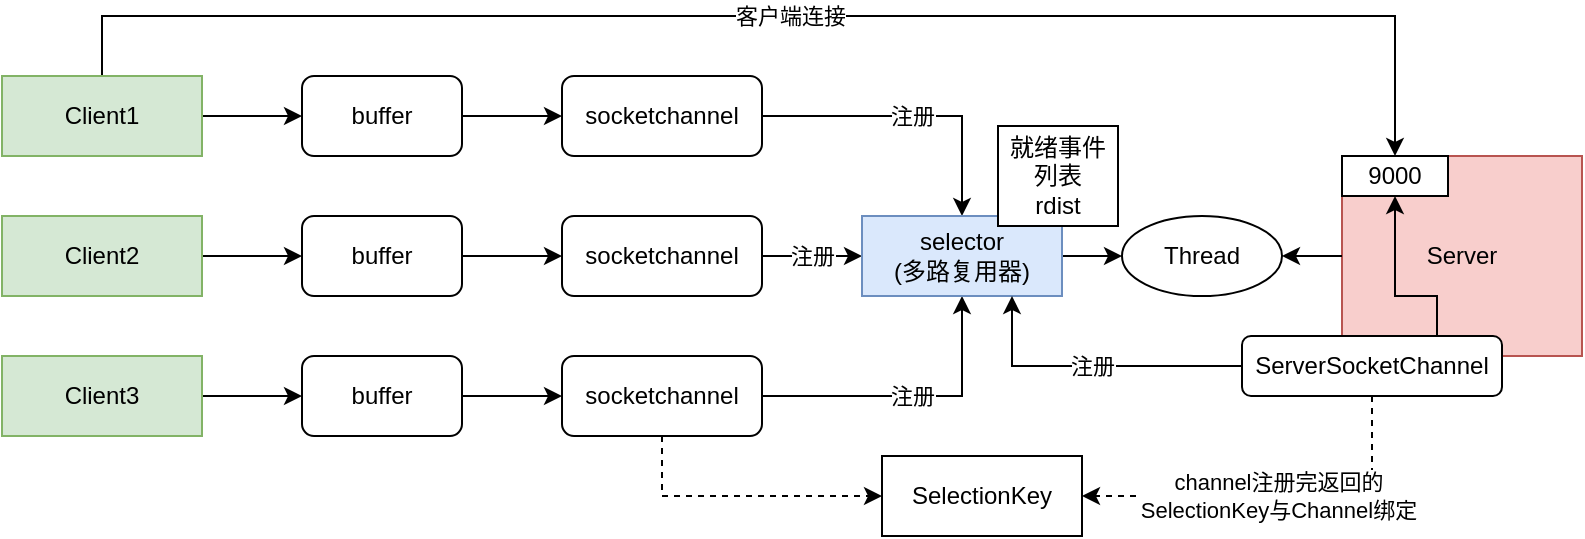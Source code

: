 <mxfile version="20.4.1" type="github" pages="4">
  <diagram id="sg-1j8ViW24KC0lfQxRN" name="NIO">
    <mxGraphModel dx="1221" dy="681" grid="1" gridSize="10" guides="1" tooltips="1" connect="1" arrows="1" fold="1" page="1" pageScale="1" pageWidth="827" pageHeight="1169" math="0" shadow="0">
      <root>
        <mxCell id="0" />
        <mxCell id="1" parent="0" />
        <mxCell id="uKcHLgrWzjMpFDzcwafV-7" style="edgeStyle=orthogonalEdgeStyle;rounded=0;orthogonalLoop=1;jettySize=auto;html=1;" edge="1" parent="1" source="uKcHLgrWzjMpFDzcwafV-1" target="uKcHLgrWzjMpFDzcwafV-4">
          <mxGeometry relative="1" as="geometry" />
        </mxCell>
        <mxCell id="uKcHLgrWzjMpFDzcwafV-33" value="客户端连接" style="edgeStyle=orthogonalEdgeStyle;rounded=0;orthogonalLoop=1;jettySize=auto;html=1;entryX=0.5;entryY=0;entryDx=0;entryDy=0;" edge="1" parent="1" source="uKcHLgrWzjMpFDzcwafV-1" target="uKcHLgrWzjMpFDzcwafV-16">
          <mxGeometry relative="1" as="geometry">
            <Array as="points">
              <mxPoint x="80" y="90" />
              <mxPoint x="727" y="90" />
            </Array>
          </mxGeometry>
        </mxCell>
        <mxCell id="uKcHLgrWzjMpFDzcwafV-1" value="Client1" style="rounded=0;whiteSpace=wrap;html=1;fillColor=#d5e8d4;strokeColor=#82b366;" vertex="1" parent="1">
          <mxGeometry x="30" y="120" width="100" height="40" as="geometry" />
        </mxCell>
        <mxCell id="uKcHLgrWzjMpFDzcwafV-8" style="edgeStyle=orthogonalEdgeStyle;rounded=0;orthogonalLoop=1;jettySize=auto;html=1;" edge="1" parent="1" source="uKcHLgrWzjMpFDzcwafV-2" target="uKcHLgrWzjMpFDzcwafV-5">
          <mxGeometry relative="1" as="geometry" />
        </mxCell>
        <mxCell id="uKcHLgrWzjMpFDzcwafV-2" value="Client2" style="rounded=0;whiteSpace=wrap;html=1;fillColor=#d5e8d4;strokeColor=#82b366;" vertex="1" parent="1">
          <mxGeometry x="30" y="190" width="100" height="40" as="geometry" />
        </mxCell>
        <mxCell id="uKcHLgrWzjMpFDzcwafV-9" style="edgeStyle=orthogonalEdgeStyle;rounded=0;orthogonalLoop=1;jettySize=auto;html=1;" edge="1" parent="1" source="uKcHLgrWzjMpFDzcwafV-3" target="uKcHLgrWzjMpFDzcwafV-6">
          <mxGeometry relative="1" as="geometry" />
        </mxCell>
        <mxCell id="uKcHLgrWzjMpFDzcwafV-3" value="Client3" style="rounded=0;whiteSpace=wrap;html=1;fillColor=#d5e8d4;strokeColor=#82b366;" vertex="1" parent="1">
          <mxGeometry x="30" y="260" width="100" height="40" as="geometry" />
        </mxCell>
        <mxCell id="uKcHLgrWzjMpFDzcwafV-22" style="edgeStyle=orthogonalEdgeStyle;rounded=0;orthogonalLoop=1;jettySize=auto;html=1;" edge="1" parent="1" source="uKcHLgrWzjMpFDzcwafV-4" target="uKcHLgrWzjMpFDzcwafV-10">
          <mxGeometry relative="1" as="geometry" />
        </mxCell>
        <mxCell id="uKcHLgrWzjMpFDzcwafV-4" value="buffer" style="rounded=1;whiteSpace=wrap;html=1;" vertex="1" parent="1">
          <mxGeometry x="180" y="120" width="80" height="40" as="geometry" />
        </mxCell>
        <mxCell id="uKcHLgrWzjMpFDzcwafV-23" style="edgeStyle=orthogonalEdgeStyle;rounded=0;orthogonalLoop=1;jettySize=auto;html=1;" edge="1" parent="1" source="uKcHLgrWzjMpFDzcwafV-5" target="uKcHLgrWzjMpFDzcwafV-11">
          <mxGeometry relative="1" as="geometry" />
        </mxCell>
        <mxCell id="uKcHLgrWzjMpFDzcwafV-5" value="buffer" style="rounded=1;whiteSpace=wrap;html=1;" vertex="1" parent="1">
          <mxGeometry x="180" y="190" width="80" height="40" as="geometry" />
        </mxCell>
        <mxCell id="uKcHLgrWzjMpFDzcwafV-24" style="edgeStyle=orthogonalEdgeStyle;rounded=0;orthogonalLoop=1;jettySize=auto;html=1;" edge="1" parent="1" source="uKcHLgrWzjMpFDzcwafV-6" target="uKcHLgrWzjMpFDzcwafV-12">
          <mxGeometry relative="1" as="geometry" />
        </mxCell>
        <mxCell id="uKcHLgrWzjMpFDzcwafV-6" value="buffer" style="rounded=1;whiteSpace=wrap;html=1;" vertex="1" parent="1">
          <mxGeometry x="180" y="260" width="80" height="40" as="geometry" />
        </mxCell>
        <mxCell id="uKcHLgrWzjMpFDzcwafV-25" value="注册" style="edgeStyle=orthogonalEdgeStyle;rounded=0;orthogonalLoop=1;jettySize=auto;html=1;" edge="1" parent="1" source="uKcHLgrWzjMpFDzcwafV-10" target="uKcHLgrWzjMpFDzcwafV-13">
          <mxGeometry relative="1" as="geometry" />
        </mxCell>
        <mxCell id="uKcHLgrWzjMpFDzcwafV-10" value="socketchannel" style="rounded=1;whiteSpace=wrap;html=1;" vertex="1" parent="1">
          <mxGeometry x="310" y="120" width="100" height="40" as="geometry" />
        </mxCell>
        <mxCell id="uKcHLgrWzjMpFDzcwafV-26" value="注册" style="edgeStyle=orthogonalEdgeStyle;rounded=0;orthogonalLoop=1;jettySize=auto;html=1;" edge="1" parent="1" source="uKcHLgrWzjMpFDzcwafV-11" target="uKcHLgrWzjMpFDzcwafV-13">
          <mxGeometry relative="1" as="geometry" />
        </mxCell>
        <mxCell id="uKcHLgrWzjMpFDzcwafV-11" value="socketchannel" style="rounded=1;whiteSpace=wrap;html=1;" vertex="1" parent="1">
          <mxGeometry x="310" y="190" width="100" height="40" as="geometry" />
        </mxCell>
        <mxCell id="uKcHLgrWzjMpFDzcwafV-27" value="注册" style="edgeStyle=orthogonalEdgeStyle;rounded=0;orthogonalLoop=1;jettySize=auto;html=1;" edge="1" parent="1" source="uKcHLgrWzjMpFDzcwafV-12" target="uKcHLgrWzjMpFDzcwafV-13">
          <mxGeometry relative="1" as="geometry" />
        </mxCell>
        <mxCell id="uKcHLgrWzjMpFDzcwafV-28" style="edgeStyle=orthogonalEdgeStyle;rounded=0;orthogonalLoop=1;jettySize=auto;html=1;entryX=0;entryY=0.5;entryDx=0;entryDy=0;exitX=0.5;exitY=1;exitDx=0;exitDy=0;dashed=1;" edge="1" parent="1" source="uKcHLgrWzjMpFDzcwafV-12" target="uKcHLgrWzjMpFDzcwafV-21">
          <mxGeometry relative="1" as="geometry" />
        </mxCell>
        <mxCell id="uKcHLgrWzjMpFDzcwafV-12" value="socketchannel" style="rounded=1;whiteSpace=wrap;html=1;" vertex="1" parent="1">
          <mxGeometry x="310" y="260" width="100" height="40" as="geometry" />
        </mxCell>
        <mxCell id="uKcHLgrWzjMpFDzcwafV-30" style="edgeStyle=orthogonalEdgeStyle;rounded=0;orthogonalLoop=1;jettySize=auto;html=1;" edge="1" parent="1" source="uKcHLgrWzjMpFDzcwafV-13" target="uKcHLgrWzjMpFDzcwafV-14">
          <mxGeometry relative="1" as="geometry" />
        </mxCell>
        <mxCell id="uKcHLgrWzjMpFDzcwafV-13" value="selector&lt;br&gt;(多路复用器)" style="rounded=0;whiteSpace=wrap;html=1;fillColor=#dae8fc;strokeColor=#6c8ebf;" vertex="1" parent="1">
          <mxGeometry x="460" y="190" width="100" height="40" as="geometry" />
        </mxCell>
        <mxCell id="uKcHLgrWzjMpFDzcwafV-14" value="Thread" style="ellipse;whiteSpace=wrap;html=1;" vertex="1" parent="1">
          <mxGeometry x="590" y="190" width="80" height="40" as="geometry" />
        </mxCell>
        <mxCell id="uKcHLgrWzjMpFDzcwafV-20" value="" style="group" vertex="1" connectable="0" parent="1">
          <mxGeometry x="650" y="160" width="170" height="120" as="geometry" />
        </mxCell>
        <mxCell id="uKcHLgrWzjMpFDzcwafV-19" value="" style="group" vertex="1" connectable="0" parent="uKcHLgrWzjMpFDzcwafV-20">
          <mxGeometry x="50" width="120" height="100" as="geometry" />
        </mxCell>
        <mxCell id="uKcHLgrWzjMpFDzcwafV-15" value="Server" style="rounded=0;whiteSpace=wrap;html=1;fillColor=#f8cecc;strokeColor=#b85450;" vertex="1" parent="uKcHLgrWzjMpFDzcwafV-19">
          <mxGeometry width="120" height="100" as="geometry" />
        </mxCell>
        <mxCell id="uKcHLgrWzjMpFDzcwafV-16" value="9000" style="rounded=0;whiteSpace=wrap;html=1;" vertex="1" parent="uKcHLgrWzjMpFDzcwafV-19">
          <mxGeometry width="53" height="20" as="geometry" />
        </mxCell>
        <mxCell id="uKcHLgrWzjMpFDzcwafV-32" style="edgeStyle=orthogonalEdgeStyle;rounded=0;orthogonalLoop=1;jettySize=auto;html=1;entryX=0.5;entryY=1;entryDx=0;entryDy=0;exitX=0.75;exitY=0;exitDx=0;exitDy=0;" edge="1" parent="uKcHLgrWzjMpFDzcwafV-20" source="uKcHLgrWzjMpFDzcwafV-18" target="uKcHLgrWzjMpFDzcwafV-16">
          <mxGeometry relative="1" as="geometry">
            <Array as="points">
              <mxPoint x="98" y="70" />
              <mxPoint x="77" y="70" />
            </Array>
          </mxGeometry>
        </mxCell>
        <mxCell id="uKcHLgrWzjMpFDzcwafV-18" value="ServerSocketChannel" style="rounded=1;whiteSpace=wrap;html=1;" vertex="1" parent="uKcHLgrWzjMpFDzcwafV-20">
          <mxGeometry y="90" width="130" height="30" as="geometry" />
        </mxCell>
        <mxCell id="uKcHLgrWzjMpFDzcwafV-21" value="SelectionKey" style="rounded=0;whiteSpace=wrap;html=1;" vertex="1" parent="1">
          <mxGeometry x="470" y="310" width="100" height="40" as="geometry" />
        </mxCell>
        <mxCell id="uKcHLgrWzjMpFDzcwafV-29" value="注册" style="edgeStyle=orthogonalEdgeStyle;rounded=0;orthogonalLoop=1;jettySize=auto;html=1;entryX=0.75;entryY=1;entryDx=0;entryDy=0;" edge="1" parent="1" source="uKcHLgrWzjMpFDzcwafV-18" target="uKcHLgrWzjMpFDzcwafV-13">
          <mxGeometry relative="1" as="geometry" />
        </mxCell>
        <mxCell id="uKcHLgrWzjMpFDzcwafV-31" style="edgeStyle=orthogonalEdgeStyle;rounded=0;orthogonalLoop=1;jettySize=auto;html=1;entryX=1;entryY=0.5;entryDx=0;entryDy=0;" edge="1" parent="1" source="uKcHLgrWzjMpFDzcwafV-15" target="uKcHLgrWzjMpFDzcwafV-14">
          <mxGeometry relative="1" as="geometry" />
        </mxCell>
        <mxCell id="uKcHLgrWzjMpFDzcwafV-34" value="就绪事件列表&lt;br&gt;rdist" style="rounded=0;whiteSpace=wrap;html=1;" vertex="1" parent="1">
          <mxGeometry x="528" y="145" width="60" height="50" as="geometry" />
        </mxCell>
        <mxCell id="uKcHLgrWzjMpFDzcwafV-35" value="channel注册完返回的&lt;br&gt;SelectionKey与Channel绑定" style="edgeStyle=orthogonalEdgeStyle;rounded=0;orthogonalLoop=1;jettySize=auto;html=1;entryX=1;entryY=0.5;entryDx=0;entryDy=0;exitX=0.5;exitY=1;exitDx=0;exitDy=0;dashed=1;" edge="1" parent="1" source="uKcHLgrWzjMpFDzcwafV-18" target="uKcHLgrWzjMpFDzcwafV-21">
          <mxGeometry relative="1" as="geometry" />
        </mxCell>
      </root>
    </mxGraphModel>
  </diagram>
  <diagram id="7GIwbOB5SM6qESzrf8ED" name="Netty_Thread">
    <mxGraphModel dx="1483" dy="827" grid="1" gridSize="10" guides="1" tooltips="1" connect="1" arrows="1" fold="1" page="1" pageScale="1" pageWidth="827" pageHeight="1169" math="0" shadow="0">
      <root>
        <mxCell id="0" />
        <mxCell id="1" parent="0" />
        <mxCell id="btjND5Opq8muyW93EfVp-1" value="Boss Group&lt;br&gt;" style="rounded=1;whiteSpace=wrap;html=1;verticalAlign=top;fillColor=#f8cecc;strokeColor=#b85450;" parent="1" vertex="1">
          <mxGeometry x="200" y="170" width="200" height="120" as="geometry" />
        </mxCell>
        <mxCell id="btjND5Opq8muyW93EfVp-9" style="edgeStyle=orthogonalEdgeStyle;rounded=0;orthogonalLoop=1;jettySize=auto;html=1;" parent="1" source="btjND5Opq8muyW93EfVp-2" target="btjND5Opq8muyW93EfVp-6" edge="1">
          <mxGeometry relative="1" as="geometry" />
        </mxCell>
        <mxCell id="btjND5Opq8muyW93EfVp-10" value="" style="group" parent="1" vertex="1" connectable="0">
          <mxGeometry x="207" y="380" width="223" height="130" as="geometry" />
        </mxCell>
        <mxCell id="btjND5Opq8muyW93EfVp-5" value="&lt;br&gt;&lt;br&gt;&lt;br&gt;&lt;br&gt;&lt;br&gt;NioEventLoop" style="ellipse;whiteSpace=wrap;html=1;aspect=fixed;" parent="btjND5Opq8muyW93EfVp-10" vertex="1">
          <mxGeometry x="32.5" y="10" width="120" height="120" as="geometry" />
        </mxCell>
        <mxCell id="btjND5Opq8muyW93EfVp-6" value="step1:&lt;br&gt;select" style="rounded=1;whiteSpace=wrap;html=1;" parent="btjND5Opq8muyW93EfVp-10" vertex="1">
          <mxGeometry x="60" width="65" height="30" as="geometry" />
        </mxCell>
        <mxCell id="btjND5Opq8muyW93EfVp-7" value="step2:&lt;br&gt;processSelectedKeys" style="rounded=1;whiteSpace=wrap;html=1;" parent="btjND5Opq8muyW93EfVp-10" vertex="1">
          <mxGeometry x="82.5" y="55" width="130" height="30" as="geometry" />
        </mxCell>
        <mxCell id="btjND5Opq8muyW93EfVp-8" value="step3:&lt;br&gt;runAllTasks" style="rounded=1;whiteSpace=wrap;html=1;" parent="btjND5Opq8muyW93EfVp-10" vertex="1">
          <mxGeometry y="55" width="65" height="30" as="geometry" />
        </mxCell>
        <mxCell id="btjND5Opq8muyW93EfVp-13" value="" style="html=1;shadow=0;dashed=0;align=center;verticalAlign=middle;shape=mxgraph.arrows2.jumpInArrow;dy=2.4;dx=21.2;arrowHead=14.6;flipV=0;flipH=0;direction=south;" parent="btjND5Opq8muyW93EfVp-10" vertex="1">
          <mxGeometry x="137" y="10" width="31" height="39" as="geometry" />
        </mxCell>
        <mxCell id="btjND5Opq8muyW93EfVp-45" value="Accept&lt;br&gt;" style="text;html=1;resizable=0;autosize=1;align=center;verticalAlign=middle;points=[];fillColor=none;strokeColor=none;rounded=0;" parent="btjND5Opq8muyW93EfVp-10" vertex="1">
          <mxGeometry x="137" y="-10" width="60" height="30" as="geometry" />
        </mxCell>
        <mxCell id="btjND5Opq8muyW93EfVp-19" value="" style="group" parent="1" vertex="1" connectable="0">
          <mxGeometry x="212.5" y="200" width="175" height="80" as="geometry" />
        </mxCell>
        <mxCell id="btjND5Opq8muyW93EfVp-2" value="NioEventLoop" style="rounded=1;whiteSpace=wrap;html=1;verticalAlign=top;" parent="btjND5Opq8muyW93EfVp-19" vertex="1">
          <mxGeometry width="175" height="80" as="geometry" />
        </mxCell>
        <mxCell id="btjND5Opq8muyW93EfVp-3" value="Selector" style="rounded=1;whiteSpace=wrap;html=1;" parent="btjND5Opq8muyW93EfVp-19" vertex="1">
          <mxGeometry x="12.5" y="40" width="70" height="30" as="geometry" />
        </mxCell>
        <mxCell id="btjND5Opq8muyW93EfVp-4" value="TaskQueue" style="rounded=1;whiteSpace=wrap;html=1;" parent="btjND5Opq8muyW93EfVp-19" vertex="1">
          <mxGeometry x="92.5" y="40" width="70" height="30" as="geometry" />
        </mxCell>
        <mxCell id="btjND5Opq8muyW93EfVp-28" value="" style="group" parent="1" vertex="1" connectable="0">
          <mxGeometry x="490" y="110" width="200" height="230" as="geometry" />
        </mxCell>
        <mxCell id="btjND5Opq8muyW93EfVp-14" value="Work Group&lt;br&gt;&lt;br&gt;&lt;br&gt;&lt;br&gt;&lt;br&gt;&lt;br&gt;&lt;br&gt;&lt;br&gt;...." style="rounded=1;whiteSpace=wrap;html=1;verticalAlign=top;fillColor=#f8cecc;strokeColor=#b85450;" parent="btjND5Opq8muyW93EfVp-28" vertex="1">
          <mxGeometry width="200" height="230" as="geometry" />
        </mxCell>
        <mxCell id="btjND5Opq8muyW93EfVp-20" value="" style="group" parent="btjND5Opq8muyW93EfVp-28" vertex="1" connectable="0">
          <mxGeometry x="10" y="30" width="175" height="80" as="geometry" />
        </mxCell>
        <mxCell id="btjND5Opq8muyW93EfVp-21" value="NioEventLoop" style="rounded=1;whiteSpace=wrap;html=1;verticalAlign=top;" parent="btjND5Opq8muyW93EfVp-20" vertex="1">
          <mxGeometry width="175" height="80" as="geometry" />
        </mxCell>
        <mxCell id="btjND5Opq8muyW93EfVp-22" value="Selector" style="rounded=1;whiteSpace=wrap;html=1;" parent="btjND5Opq8muyW93EfVp-20" vertex="1">
          <mxGeometry x="12.5" y="40" width="70" height="30" as="geometry" />
        </mxCell>
        <mxCell id="btjND5Opq8muyW93EfVp-23" value="TaskQueue" style="rounded=1;whiteSpace=wrap;html=1;" parent="btjND5Opq8muyW93EfVp-20" vertex="1">
          <mxGeometry x="92.5" y="40" width="70" height="30" as="geometry" />
        </mxCell>
        <mxCell id="btjND5Opq8muyW93EfVp-24" value="" style="group" parent="btjND5Opq8muyW93EfVp-28" vertex="1" connectable="0">
          <mxGeometry x="10" y="140" width="175" height="80" as="geometry" />
        </mxCell>
        <mxCell id="btjND5Opq8muyW93EfVp-25" value="NioEventLoop" style="rounded=1;whiteSpace=wrap;html=1;verticalAlign=top;" parent="btjND5Opq8muyW93EfVp-24" vertex="1">
          <mxGeometry width="175" height="80" as="geometry" />
        </mxCell>
        <mxCell id="btjND5Opq8muyW93EfVp-26" value="Selector" style="rounded=1;whiteSpace=wrap;html=1;" parent="btjND5Opq8muyW93EfVp-24" vertex="1">
          <mxGeometry x="12.5" y="40" width="70" height="30" as="geometry" />
        </mxCell>
        <mxCell id="btjND5Opq8muyW93EfVp-27" value="TaskQueue" style="rounded=1;whiteSpace=wrap;html=1;" parent="btjND5Opq8muyW93EfVp-24" vertex="1">
          <mxGeometry x="92.5" y="40" width="70" height="30" as="geometry" />
        </mxCell>
        <mxCell id="btjND5Opq8muyW93EfVp-29" value="" style="group" parent="1" vertex="1" connectable="0">
          <mxGeometry x="495" y="390" width="215" height="130" as="geometry" />
        </mxCell>
        <mxCell id="btjND5Opq8muyW93EfVp-30" value="&#xa;&lt;br style=&quot;color: rgb(0, 0, 0); font-family: Helvetica; font-size: 12px; font-style: normal; font-variant-ligatures: normal; font-variant-caps: normal; font-weight: 400; letter-spacing: normal; orphans: 2; text-align: center; text-indent: 0px; text-transform: none; widows: 2; word-spacing: 0px; -webkit-text-stroke-width: 0px; background-color: rgb(248, 249, 250); text-decoration-thickness: initial; text-decoration-style: initial; text-decoration-color: initial;&quot;&gt;&lt;br style=&quot;color: rgb(0, 0, 0); font-family: Helvetica; font-size: 12px; font-style: normal; font-variant-ligatures: normal; font-variant-caps: normal; font-weight: 400; letter-spacing: normal; orphans: 2; text-align: center; text-indent: 0px; text-transform: none; widows: 2; word-spacing: 0px; -webkit-text-stroke-width: 0px; background-color: rgb(248, 249, 250); text-decoration-thickness: initial; text-decoration-style: initial; text-decoration-color: initial;&quot;&gt;&lt;br style=&quot;color: rgb(0, 0, 0); font-family: Helvetica; font-size: 12px; font-style: normal; font-variant-ligatures: normal; font-variant-caps: normal; font-weight: 400; letter-spacing: normal; orphans: 2; text-align: center; text-indent: 0px; text-transform: none; widows: 2; word-spacing: 0px; -webkit-text-stroke-width: 0px; background-color: rgb(248, 249, 250); text-decoration-thickness: initial; text-decoration-style: initial; text-decoration-color: initial;&quot;&gt;&lt;br style=&quot;color: rgb(0, 0, 0); font-family: Helvetica; font-size: 12px; font-style: normal; font-variant-ligatures: normal; font-variant-caps: normal; font-weight: 400; letter-spacing: normal; orphans: 2; text-align: center; text-indent: 0px; text-transform: none; widows: 2; word-spacing: 0px; -webkit-text-stroke-width: 0px; background-color: rgb(248, 249, 250); text-decoration-thickness: initial; text-decoration-style: initial; text-decoration-color: initial;&quot;&gt;&lt;br style=&quot;color: rgb(0, 0, 0); font-family: Helvetica; font-size: 12px; font-style: normal; font-variant-ligatures: normal; font-variant-caps: normal; font-weight: 400; letter-spacing: normal; orphans: 2; text-align: center; text-indent: 0px; text-transform: none; widows: 2; word-spacing: 0px; -webkit-text-stroke-width: 0px; background-color: rgb(248, 249, 250); text-decoration-thickness: initial; text-decoration-style: initial; text-decoration-color: initial;&quot;&gt;&lt;span style=&quot;color: rgb(0, 0, 0); font-family: Helvetica; font-size: 12px; font-style: normal; font-variant-ligatures: normal; font-variant-caps: normal; font-weight: 400; letter-spacing: normal; orphans: 2; text-align: center; text-indent: 0px; text-transform: none; widows: 2; word-spacing: 0px; -webkit-text-stroke-width: 0px; background-color: rgb(248, 249, 250); text-decoration-thickness: initial; text-decoration-style: initial; text-decoration-color: initial; float: none; display: inline !important;&quot;&gt;NioEventLoop&lt;/span&gt;&#xa;&#xa;" style="ellipse;whiteSpace=wrap;html=1;aspect=fixed;" parent="btjND5Opq8muyW93EfVp-29" vertex="1">
          <mxGeometry x="32.5" y="10" width="120" height="120" as="geometry" />
        </mxCell>
        <mxCell id="btjND5Opq8muyW93EfVp-31" value="step1:&lt;br&gt;select" style="rounded=1;whiteSpace=wrap;html=1;" parent="btjND5Opq8muyW93EfVp-29" vertex="1">
          <mxGeometry x="60" width="65" height="30" as="geometry" />
        </mxCell>
        <mxCell id="btjND5Opq8muyW93EfVp-32" value="step2:&lt;br&gt;processSelectedKeys" style="rounded=1;whiteSpace=wrap;html=1;" parent="btjND5Opq8muyW93EfVp-29" vertex="1">
          <mxGeometry x="82.5" y="55" width="130" height="30" as="geometry" />
        </mxCell>
        <mxCell id="btjND5Opq8muyW93EfVp-33" value="step3:&lt;br&gt;runAllTasks" style="rounded=1;whiteSpace=wrap;html=1;" parent="btjND5Opq8muyW93EfVp-29" vertex="1">
          <mxGeometry y="55" width="65" height="30" as="geometry" />
        </mxCell>
        <mxCell id="btjND5Opq8muyW93EfVp-34" value="" style="html=1;shadow=0;dashed=0;align=center;verticalAlign=middle;shape=mxgraph.arrows2.jumpInArrow;dy=2.4;dx=21.2;arrowHead=14.6;flipV=0;flipH=0;direction=south;" parent="btjND5Opq8muyW93EfVp-29" vertex="1">
          <mxGeometry x="137" y="10" width="31" height="39" as="geometry" />
        </mxCell>
        <mxCell id="btjND5Opq8muyW93EfVp-46" value="Read/Write" style="text;html=1;resizable=0;autosize=1;align=center;verticalAlign=middle;points=[];fillColor=none;strokeColor=none;rounded=0;" parent="btjND5Opq8muyW93EfVp-29" vertex="1">
          <mxGeometry x="135" y="-10" width="80" height="30" as="geometry" />
        </mxCell>
        <mxCell id="btjND5Opq8muyW93EfVp-36" style="rounded=0;orthogonalLoop=1;jettySize=auto;html=1;entryX=0.5;entryY=0;entryDx=0;entryDy=0;edgeStyle=orthogonalEdgeStyle;" parent="1" source="btjND5Opq8muyW93EfVp-25" target="btjND5Opq8muyW93EfVp-31" edge="1">
          <mxGeometry relative="1" as="geometry" />
        </mxCell>
        <mxCell id="btjND5Opq8muyW93EfVp-42" value="" style="group" parent="1" vertex="1" connectable="0">
          <mxGeometry x="515" y="570" width="150" height="130" as="geometry" />
        </mxCell>
        <mxCell id="btjND5Opq8muyW93EfVp-38" value="Pipeline&lt;br&gt;&lt;br&gt;&lt;br&gt;&lt;br&gt;..." style="rounded=1;whiteSpace=wrap;html=1;verticalAlign=top;fillColor=#f8cecc;strokeColor=#b85450;" parent="btjND5Opq8muyW93EfVp-42" vertex="1">
          <mxGeometry width="150" height="130" as="geometry" />
        </mxCell>
        <mxCell id="btjND5Opq8muyW93EfVp-39" value="ChannelHandler" style="rounded=1;whiteSpace=wrap;html=1;" parent="btjND5Opq8muyW93EfVp-42" vertex="1">
          <mxGeometry x="17.5" y="30" width="115" height="30" as="geometry" />
        </mxCell>
        <mxCell id="btjND5Opq8muyW93EfVp-41" value="ChannelHandler" style="rounded=1;whiteSpace=wrap;html=1;" parent="btjND5Opq8muyW93EfVp-42" vertex="1">
          <mxGeometry x="17.5" y="88" width="115" height="30" as="geometry" />
        </mxCell>
        <mxCell id="btjND5Opq8muyW93EfVp-43" style="edgeStyle=orthogonalEdgeStyle;rounded=0;orthogonalLoop=1;jettySize=auto;html=1;exitX=0.75;exitY=1;exitDx=0;exitDy=0;curved=1;" parent="1" source="btjND5Opq8muyW93EfVp-32" target="btjND5Opq8muyW93EfVp-38" edge="1">
          <mxGeometry relative="1" as="geometry" />
        </mxCell>
        <mxCell id="btjND5Opq8muyW93EfVp-44" value="注册channel到Selector" style="edgeStyle=orthogonalEdgeStyle;curved=1;rounded=0;orthogonalLoop=1;jettySize=auto;html=1;entryX=0;entryY=0.5;entryDx=0;entryDy=0;" parent="1" source="btjND5Opq8muyW93EfVp-7" target="btjND5Opq8muyW93EfVp-25" edge="1">
          <mxGeometry relative="1" as="geometry" />
        </mxCell>
        <mxCell id="btjND5Opq8muyW93EfVp-51" style="edgeStyle=orthogonalEdgeStyle;rounded=0;orthogonalLoop=1;jettySize=auto;html=1;entryX=0;entryY=0.5;entryDx=0;entryDy=0;" parent="1" source="btjND5Opq8muyW93EfVp-47" target="btjND5Opq8muyW93EfVp-1" edge="1">
          <mxGeometry relative="1" as="geometry" />
        </mxCell>
        <mxCell id="btjND5Opq8muyW93EfVp-47" value="Client" style="rounded=1;whiteSpace=wrap;html=1;fillColor=#dae8fc;strokeColor=#6c8ebf;" parent="1" vertex="1">
          <mxGeometry x="70" y="165" width="70" height="30" as="geometry" />
        </mxCell>
        <mxCell id="btjND5Opq8muyW93EfVp-52" style="edgeStyle=orthogonalEdgeStyle;curved=1;rounded=0;orthogonalLoop=1;jettySize=auto;html=1;entryX=0;entryY=0.5;entryDx=0;entryDy=0;" parent="1" source="btjND5Opq8muyW93EfVp-49" target="btjND5Opq8muyW93EfVp-1" edge="1">
          <mxGeometry relative="1" as="geometry" />
        </mxCell>
        <mxCell id="btjND5Opq8muyW93EfVp-49" value="Client" style="rounded=1;whiteSpace=wrap;html=1;fillColor=#dae8fc;strokeColor=#6c8ebf;" parent="1" vertex="1">
          <mxGeometry x="70" y="215" width="70" height="30" as="geometry" />
        </mxCell>
        <mxCell id="btjND5Opq8muyW93EfVp-53" style="edgeStyle=orthogonalEdgeStyle;rounded=0;orthogonalLoop=1;jettySize=auto;html=1;entryX=0;entryY=0.5;entryDx=0;entryDy=0;" parent="1" source="btjND5Opq8muyW93EfVp-50" target="btjND5Opq8muyW93EfVp-1" edge="1">
          <mxGeometry relative="1" as="geometry" />
        </mxCell>
        <mxCell id="btjND5Opq8muyW93EfVp-50" value="Client" style="rounded=1;whiteSpace=wrap;html=1;fillColor=#dae8fc;strokeColor=#6c8ebf;" parent="1" vertex="1">
          <mxGeometry x="70" y="265" width="70" height="30" as="geometry" />
        </mxCell>
      </root>
    </mxGraphModel>
  </diagram>
  <diagram id="MTc1q7UVEu8hL7p2XyFQ" name="Simple_model">
    <mxGraphModel dx="1730" dy="965" grid="1" gridSize="10" guides="1" tooltips="1" connect="1" arrows="1" fold="1" page="1" pageScale="1" pageWidth="827" pageHeight="1169" math="0" shadow="0">
      <root>
        <mxCell id="0" />
        <mxCell id="1" parent="0" />
        <mxCell id="52IQ55R2WTonO__-_x6x-1" value="ServerBootstrap" style="rounded=0;whiteSpace=wrap;html=1;verticalAlign=top;fillColor=#ffcccc;strokeColor=#36393d;" vertex="1" parent="1">
          <mxGeometry x="356" y="70" width="304" height="130" as="geometry" />
        </mxCell>
        <mxCell id="52IQ55R2WTonO__-_x6x-7" style="edgeStyle=orthogonalEdgeStyle;rounded=0;orthogonalLoop=1;jettySize=auto;html=1;entryX=0.5;entryY=0;entryDx=0;entryDy=0;" edge="1" parent="1" source="52IQ55R2WTonO__-_x6x-2" target="52IQ55R2WTonO__-_x6x-5">
          <mxGeometry relative="1" as="geometry">
            <mxPoint x="351" y="170" as="targetPoint" />
          </mxGeometry>
        </mxCell>
        <mxCell id="52IQ55R2WTonO__-_x6x-2" value="bossGroup&lt;br&gt;EventLoopGroup" style="rounded=0;whiteSpace=wrap;html=1;fillColor=#ffcc99;strokeColor=#36393d;" vertex="1" parent="1">
          <mxGeometry x="408" y="110" width="100" height="40" as="geometry" />
        </mxCell>
        <mxCell id="52IQ55R2WTonO__-_x6x-10" style="edgeStyle=orthogonalEdgeStyle;rounded=0;orthogonalLoop=1;jettySize=auto;html=1;" edge="1" parent="1" source="52IQ55R2WTonO__-_x6x-3" target="52IQ55R2WTonO__-_x6x-8">
          <mxGeometry relative="1" as="geometry" />
        </mxCell>
        <mxCell id="52IQ55R2WTonO__-_x6x-11" style="edgeStyle=orthogonalEdgeStyle;rounded=0;orthogonalLoop=1;jettySize=auto;html=1;exitX=0.5;exitY=1;exitDx=0;exitDy=0;" edge="1" parent="1" source="52IQ55R2WTonO__-_x6x-3" target="52IQ55R2WTonO__-_x6x-9">
          <mxGeometry relative="1" as="geometry">
            <mxPoint x="764" y="240" as="targetPoint" />
            <Array as="points">
              <mxPoint x="598" y="210" />
              <mxPoint x="764" y="210" />
            </Array>
          </mxGeometry>
        </mxCell>
        <mxCell id="52IQ55R2WTonO__-_x6x-3" value="workerGroup&lt;br&gt;EventLoopGroup" style="rounded=0;whiteSpace=wrap;html=1;fillColor=#fff2cc;strokeColor=#d6b656;" vertex="1" parent="1">
          <mxGeometry x="548" y="110" width="100" height="40" as="geometry" />
        </mxCell>
        <mxCell id="52IQ55R2WTonO__-_x6x-4" value="9000" style="rounded=0;whiteSpace=wrap;html=1;fillColor=#ffcccc;strokeColor=#36393d;" vertex="1" parent="1">
          <mxGeometry x="312" y="70" width="83" height="30" as="geometry" />
        </mxCell>
        <mxCell id="52IQ55R2WTonO__-_x6x-22" style="edgeStyle=orthogonalEdgeStyle;rounded=0;orthogonalLoop=1;jettySize=auto;html=1;entryX=1;entryY=0.5;entryDx=0;entryDy=0;exitX=0.5;exitY=1;exitDx=0;exitDy=0;" edge="1" parent="1" source="52IQ55R2WTonO__-_x6x-5" target="52IQ55R2WTonO__-_x6x-18">
          <mxGeometry relative="1" as="geometry" />
        </mxCell>
        <mxCell id="52IQ55R2WTonO__-_x6x-5" value="EventLoop" style="rounded=0;whiteSpace=wrap;html=1;fillColor=#ffcc99;strokeColor=#36393d;" vertex="1" parent="1">
          <mxGeometry x="416.5" y="236" width="83" height="40" as="geometry" />
        </mxCell>
        <mxCell id="52IQ55R2WTonO__-_x6x-33" style="edgeStyle=orthogonalEdgeStyle;rounded=0;orthogonalLoop=1;jettySize=auto;html=1;" edge="1" parent="1" source="52IQ55R2WTonO__-_x6x-8" target="52IQ55R2WTonO__-_x6x-30">
          <mxGeometry relative="1" as="geometry" />
        </mxCell>
        <mxCell id="52IQ55R2WTonO__-_x6x-8" value="EventLoop" style="rounded=0;whiteSpace=wrap;html=1;fillColor=#fff2cc;strokeColor=#d6b656;" vertex="1" parent="1">
          <mxGeometry x="556.5" y="236" width="83" height="40" as="geometry" />
        </mxCell>
        <mxCell id="52IQ55R2WTonO__-_x6x-34" style="edgeStyle=orthogonalEdgeStyle;rounded=0;orthogonalLoop=1;jettySize=auto;html=1;" edge="1" parent="1" source="52IQ55R2WTonO__-_x6x-9" target="52IQ55R2WTonO__-_x6x-31">
          <mxGeometry relative="1" as="geometry" />
        </mxCell>
        <mxCell id="52IQ55R2WTonO__-_x6x-9" value="EventLoop" style="rounded=0;whiteSpace=wrap;html=1;fillColor=#fff2cc;strokeColor=#d6b656;" vertex="1" parent="1">
          <mxGeometry x="724" y="236" width="83" height="40" as="geometry" />
        </mxCell>
        <mxCell id="52IQ55R2WTonO__-_x6x-20" value="注册ACCEPT事件" style="edgeStyle=orthogonalEdgeStyle;rounded=0;orthogonalLoop=1;jettySize=auto;html=1;entryX=0.5;entryY=0;entryDx=0;entryDy=0;" edge="1" parent="1" source="52IQ55R2WTonO__-_x6x-13" target="52IQ55R2WTonO__-_x6x-18">
          <mxGeometry relative="1" as="geometry">
            <Array as="points">
              <mxPoint x="312" y="248" />
              <mxPoint x="271" y="248" />
            </Array>
          </mxGeometry>
        </mxCell>
        <mxCell id="52IQ55R2WTonO__-_x6x-48" value="bind" style="edgeStyle=orthogonalEdgeStyle;rounded=0;orthogonalLoop=1;jettySize=auto;html=1;dashed=1;entryX=0.25;entryY=1;entryDx=0;entryDy=0;exitX=0.43;exitY=-0.083;exitDx=0;exitDy=0;exitPerimeter=0;" edge="1" parent="1" source="52IQ55R2WTonO__-_x6x-13" target="52IQ55R2WTonO__-_x6x-4">
          <mxGeometry relative="1" as="geometry">
            <mxPoint x="342" y="100" as="targetPoint" />
            <Array as="points" />
          </mxGeometry>
        </mxCell>
        <mxCell id="52IQ55R2WTonO__-_x6x-13" value="NioServerSocketChannel" style="rounded=0;whiteSpace=wrap;html=1;fillColor=#ffcc99;strokeColor=#36393d;" vertex="1" parent="1">
          <mxGeometry x="272" y="170" width="140" height="30" as="geometry" />
        </mxCell>
        <mxCell id="52IQ55R2WTonO__-_x6x-23" value="连接请求" style="edgeStyle=orthogonalEdgeStyle;rounded=0;orthogonalLoop=1;jettySize=auto;html=1;dashed=1;" edge="1" parent="1" source="52IQ55R2WTonO__-_x6x-14" target="52IQ55R2WTonO__-_x6x-18">
          <mxGeometry relative="1" as="geometry" />
        </mxCell>
        <mxCell id="52IQ55R2WTonO__-_x6x-46" value="读/写请求" style="edgeStyle=orthogonalEdgeStyle;rounded=0;orthogonalLoop=1;jettySize=auto;html=1;entryX=0.5;entryY=1;entryDx=0;entryDy=0;dashed=1;" edge="1" parent="1" source="52IQ55R2WTonO__-_x6x-14" target="52IQ55R2WTonO__-_x6x-31">
          <mxGeometry relative="1" as="geometry">
            <Array as="points">
              <mxPoint x="40" y="600" />
              <mxPoint x="766" y="600" />
            </Array>
          </mxGeometry>
        </mxCell>
        <mxCell id="52IQ55R2WTonO__-_x6x-14" value="Client" style="ellipse;whiteSpace=wrap;html=1;aspect=fixed;fillColor=#d5e8d4;strokeColor=#82b366;" vertex="1" parent="1">
          <mxGeometry x="10" y="276" width="60" height="60" as="geometry" />
        </mxCell>
        <mxCell id="52IQ55R2WTonO__-_x6x-24" value="连接请求" style="edgeStyle=orthogonalEdgeStyle;rounded=0;orthogonalLoop=1;jettySize=auto;html=1;dashed=1;" edge="1" parent="1" source="52IQ55R2WTonO__-_x6x-15" target="52IQ55R2WTonO__-_x6x-18">
          <mxGeometry relative="1" as="geometry" />
        </mxCell>
        <mxCell id="52IQ55R2WTonO__-_x6x-45" value="读/写请求" style="edgeStyle=orthogonalEdgeStyle;rounded=0;orthogonalLoop=1;jettySize=auto;html=1;entryX=0.5;entryY=1;entryDx=0;entryDy=0;dashed=1;" edge="1" parent="1" source="52IQ55R2WTonO__-_x6x-15" target="52IQ55R2WTonO__-_x6x-30">
          <mxGeometry relative="1" as="geometry">
            <mxPoint x="140" y="520" as="targetPoint" />
            <Array as="points">
              <mxPoint x="110" y="490" />
              <mxPoint x="598" y="490" />
            </Array>
          </mxGeometry>
        </mxCell>
        <mxCell id="52IQ55R2WTonO__-_x6x-15" value="Client" style="ellipse;whiteSpace=wrap;html=1;aspect=fixed;fillColor=#d5e8d4;strokeColor=#82b366;" vertex="1" parent="1">
          <mxGeometry x="80" y="358" width="60" height="60" as="geometry" />
        </mxCell>
        <mxCell id="52IQ55R2WTonO__-_x6x-27" style="edgeStyle=orthogonalEdgeStyle;rounded=0;orthogonalLoop=1;jettySize=auto;html=1;entryX=0;entryY=0.5;entryDx=0;entryDy=0;" edge="1" parent="1" source="52IQ55R2WTonO__-_x6x-18" target="52IQ55R2WTonO__-_x6x-26">
          <mxGeometry relative="1" as="geometry" />
        </mxCell>
        <mxCell id="52IQ55R2WTonO__-_x6x-28" style="edgeStyle=orthogonalEdgeStyle;rounded=0;orthogonalLoop=1;jettySize=auto;html=1;entryX=0;entryY=0.5;entryDx=0;entryDy=0;" edge="1" parent="1" source="52IQ55R2WTonO__-_x6x-18" target="52IQ55R2WTonO__-_x6x-25">
          <mxGeometry relative="1" as="geometry" />
        </mxCell>
        <mxCell id="52IQ55R2WTonO__-_x6x-18" value="selector" style="rounded=0;whiteSpace=wrap;html=1;fillColor=#ffcc99;strokeColor=#36393d;" vertex="1" parent="1">
          <mxGeometry x="229" y="318" width="83" height="40" as="geometry" />
        </mxCell>
        <mxCell id="52IQ55R2WTonO__-_x6x-39" value="注册READ事件" style="edgeStyle=orthogonalEdgeStyle;rounded=0;orthogonalLoop=1;jettySize=auto;html=1;entryX=0;entryY=0.5;entryDx=0;entryDy=0;" edge="1" parent="1" source="52IQ55R2WTonO__-_x6x-25" target="52IQ55R2WTonO__-_x6x-31">
          <mxGeometry relative="1" as="geometry" />
        </mxCell>
        <mxCell id="52IQ55R2WTonO__-_x6x-25" value="NioSocketChannel" style="rounded=0;whiteSpace=wrap;html=1;fillColor=#fff2cc;strokeColor=#d6b656;" vertex="1" parent="1">
          <mxGeometry x="302" y="543" width="140" height="30" as="geometry" />
        </mxCell>
        <mxCell id="52IQ55R2WTonO__-_x6x-38" value="注册READ事件" style="edgeStyle=orthogonalEdgeStyle;rounded=0;orthogonalLoop=1;jettySize=auto;html=1;" edge="1" parent="1" source="52IQ55R2WTonO__-_x6x-26" target="52IQ55R2WTonO__-_x6x-30">
          <mxGeometry relative="1" as="geometry" />
        </mxCell>
        <mxCell id="52IQ55R2WTonO__-_x6x-26" value="NioSocketChannel" style="rounded=0;whiteSpace=wrap;html=1;fillColor=#fff2cc;strokeColor=#d6b656;" vertex="1" parent="1">
          <mxGeometry x="302" y="402" width="140" height="30" as="geometry" />
        </mxCell>
        <mxCell id="52IQ55R2WTonO__-_x6x-41" value="读取channel数据&lt;br&gt;交给pipeline处理" style="edgeStyle=orthogonalEdgeStyle;rounded=0;orthogonalLoop=1;jettySize=auto;html=1;exitX=1;exitY=0.5;exitDx=0;exitDy=0;" edge="1" parent="1" source="52IQ55R2WTonO__-_x6x-30" target="52IQ55R2WTonO__-_x6x-40">
          <mxGeometry relative="1" as="geometry" />
        </mxCell>
        <mxCell id="52IQ55R2WTonO__-_x6x-30" value="selector" style="rounded=0;whiteSpace=wrap;html=1;fillColor=#fff2cc;strokeColor=#d6b656;" vertex="1" parent="1">
          <mxGeometry x="556.5" y="397" width="83" height="40" as="geometry" />
        </mxCell>
        <mxCell id="52IQ55R2WTonO__-_x6x-31" value="selector" style="rounded=0;whiteSpace=wrap;html=1;fillColor=#fff2cc;strokeColor=#d6b656;" vertex="1" parent="1">
          <mxGeometry x="724" y="538" width="83" height="40" as="geometry" />
        </mxCell>
        <mxCell id="52IQ55R2WTonO__-_x6x-40" value="pipeline" style="rounded=0;whiteSpace=wrap;html=1;fillColor=#fff2cc;strokeColor=#d6b656;" vertex="1" parent="1">
          <mxGeometry x="657" y="470" width="83" height="40" as="geometry" />
        </mxCell>
        <mxCell id="52IQ55R2WTonO__-_x6x-43" value="读取channel数据&lt;br&gt;交给pipeline处理" style="edgeStyle=orthogonalEdgeStyle;rounded=0;orthogonalLoop=1;jettySize=auto;html=1;" edge="1" parent="1" target="52IQ55R2WTonO__-_x6x-44" source="52IQ55R2WTonO__-_x6x-31">
          <mxGeometry relative="1" as="geometry">
            <mxPoint x="807" y="560" as="sourcePoint" />
          </mxGeometry>
        </mxCell>
        <mxCell id="52IQ55R2WTonO__-_x6x-44" value="pipeline" style="rounded=0;whiteSpace=wrap;html=1;fillColor=#fff2cc;strokeColor=#d6b656;" vertex="1" parent="1">
          <mxGeometry x="824.5" y="613" width="83" height="40" as="geometry" />
        </mxCell>
      </root>
    </mxGraphModel>
  </diagram>
  <diagram id="cFzR-kXIktX0Vz7b3YlW" name="source_code">
    <mxGraphModel dx="2840" dy="1287" grid="1" gridSize="10" guides="1" tooltips="1" connect="1" arrows="1" fold="1" page="1" pageScale="1" pageWidth="827" pageHeight="1169" math="0" shadow="0">
      <root>
        <mxCell id="0" />
        <mxCell id="1" parent="0" />
        <mxCell id="l_eqpwLcj_mHY6V64C32-7" value="绑定网络监听端口" style="edgeStyle=orthogonalEdgeStyle;rounded=0;orthogonalLoop=1;jettySize=auto;html=1;" edge="1" parent="1" source="l_eqpwLcj_mHY6V64C32-1" target="l_eqpwLcj_mHY6V64C32-6">
          <mxGeometry relative="1" as="geometry" />
        </mxCell>
        <mxCell id="l_eqpwLcj_mHY6V64C32-1" value="ServerBootstrap" style="rounded=0;whiteSpace=wrap;html=1;verticalAlign=top;fillColor=#ffcccc;strokeColor=#36393d;" vertex="1" parent="1">
          <mxGeometry x="110" y="50" width="310" height="130" as="geometry" />
        </mxCell>
        <mxCell id="l_eqpwLcj_mHY6V64C32-2" value="bossGroup" style="rounded=0;whiteSpace=wrap;html=1;" vertex="1" parent="1">
          <mxGeometry x="125" y="90" width="130" height="50" as="geometry" />
        </mxCell>
        <mxCell id="l_eqpwLcj_mHY6V64C32-3" value="workerGroup" style="rounded=0;whiteSpace=wrap;html=1;" vertex="1" parent="1">
          <mxGeometry x="275" y="90" width="130" height="50" as="geometry" />
        </mxCell>
        <mxCell id="l_eqpwLcj_mHY6V64C32-4" value="9000" style="rounded=0;whiteSpace=wrap;html=1;fillColor=#ffcccc;strokeColor=#36393d;" vertex="1" parent="1">
          <mxGeometry x="60" y="150" width="100" height="30" as="geometry" />
        </mxCell>
        <mxCell id="l_eqpwLcj_mHY6V64C32-9" style="edgeStyle=orthogonalEdgeStyle;rounded=0;orthogonalLoop=1;jettySize=auto;html=1;" edge="1" parent="1" source="l_eqpwLcj_mHY6V64C32-6" target="l_eqpwLcj_mHY6V64C32-8">
          <mxGeometry relative="1" as="geometry" />
        </mxCell>
        <mxCell id="l_eqpwLcj_mHY6V64C32-6" value="bind(9000)" style="rounded=0;whiteSpace=wrap;html=1;" vertex="1" parent="1">
          <mxGeometry x="205" y="290" width="120" height="40" as="geometry" />
        </mxCell>
        <mxCell id="l_eqpwLcj_mHY6V64C32-12" style="edgeStyle=orthogonalEdgeStyle;rounded=0;orthogonalLoop=1;jettySize=auto;html=1;" edge="1" parent="1" source="l_eqpwLcj_mHY6V64C32-8" target="l_eqpwLcj_mHY6V64C32-10">
          <mxGeometry relative="1" as="geometry" />
        </mxCell>
        <mxCell id="l_eqpwLcj_mHY6V64C32-54" style="edgeStyle=orthogonalEdgeStyle;rounded=0;orthogonalLoop=1;jettySize=auto;html=1;entryX=0.5;entryY=0;entryDx=0;entryDy=0;exitX=1;exitY=0.5;exitDx=0;exitDy=0;" edge="1" parent="1" source="l_eqpwLcj_mHY6V64C32-8" target="l_eqpwLcj_mHY6V64C32-42">
          <mxGeometry relative="1" as="geometry">
            <Array as="points">
              <mxPoint x="380" y="390" />
              <mxPoint x="380" y="240" />
              <mxPoint x="1152" y="240" />
            </Array>
          </mxGeometry>
        </mxCell>
        <mxCell id="l_eqpwLcj_mHY6V64C32-55" style="edgeStyle=orthogonalEdgeStyle;rounded=0;orthogonalLoop=1;jettySize=auto;html=1;entryX=0.5;entryY=0;entryDx=0;entryDy=0;" edge="1" parent="1" source="l_eqpwLcj_mHY6V64C32-8" target="l_eqpwLcj_mHY6V64C32-15">
          <mxGeometry relative="1" as="geometry">
            <Array as="points">
              <mxPoint x="380" y="390" />
              <mxPoint x="380" y="240" />
              <mxPoint x="530" y="240" />
            </Array>
          </mxGeometry>
        </mxCell>
        <mxCell id="l_eqpwLcj_mHY6V64C32-56" style="edgeStyle=orthogonalEdgeStyle;rounded=0;orthogonalLoop=1;jettySize=auto;html=1;entryX=0.5;entryY=0;entryDx=0;entryDy=0;" edge="1" parent="1" source="l_eqpwLcj_mHY6V64C32-8" target="l_eqpwLcj_mHY6V64C32-27">
          <mxGeometry relative="1" as="geometry">
            <Array as="points">
              <mxPoint x="380" y="390" />
              <mxPoint x="380" y="240" />
              <mxPoint x="810" y="240" />
            </Array>
          </mxGeometry>
        </mxCell>
        <mxCell id="l_eqpwLcj_mHY6V64C32-8" value="initAndRegister()" style="rounded=0;whiteSpace=wrap;html=1;" vertex="1" parent="1">
          <mxGeometry x="205" y="370" width="120" height="40" as="geometry" />
        </mxCell>
        <mxCell id="l_eqpwLcj_mHY6V64C32-13" value="把ServerChannel绑定到网络端口" style="edgeStyle=orthogonalEdgeStyle;rounded=0;orthogonalLoop=1;jettySize=auto;html=1;" edge="1" parent="1" source="l_eqpwLcj_mHY6V64C32-10" target="l_eqpwLcj_mHY6V64C32-11">
          <mxGeometry relative="1" as="geometry" />
        </mxCell>
        <mxCell id="l_eqpwLcj_mHY6V64C32-10" value="doBind0(regFuture,channel,&lt;br&gt;localAddress,promisee)" style="rounded=0;whiteSpace=wrap;html=1;" vertex="1" parent="1">
          <mxGeometry x="172.5" y="450" width="185" height="60" as="geometry" />
        </mxCell>
        <mxCell id="l_eqpwLcj_mHY6V64C32-11" value="channel.bind&lt;br&gt;(localAddress,promise)" style="rounded=0;whiteSpace=wrap;html=1;" vertex="1" parent="1">
          <mxGeometry x="196.25" y="550" width="137.5" height="60" as="geometry" />
        </mxCell>
        <mxCell id="l_eqpwLcj_mHY6V64C32-25" value="初始化NioServerSocketChannel" style="edgeStyle=orthogonalEdgeStyle;rounded=0;orthogonalLoop=1;jettySize=auto;html=1;" edge="1" parent="1" source="l_eqpwLcj_mHY6V64C32-15" target="l_eqpwLcj_mHY6V64C32-17">
          <mxGeometry relative="1" as="geometry" />
        </mxCell>
        <mxCell id="l_eqpwLcj_mHY6V64C32-15" value="channelFactory&lt;br&gt;.newChannel()" style="rounded=0;whiteSpace=wrap;html=1;" vertex="1" parent="1">
          <mxGeometry x="470" y="290" width="120" height="40" as="geometry" />
        </mxCell>
        <mxCell id="l_eqpwLcj_mHY6V64C32-26" value="&lt;span style=&quot;font-size: 11px;&quot;&gt;&amp;nbsp;this.init(channel);&lt;/span&gt;&lt;br&gt;初始化Channel，并将channel关注的事件设置为OP_ACCEPT" style="edgeStyle=orthogonalEdgeStyle;rounded=0;orthogonalLoop=1;jettySize=auto;html=1;" edge="1" parent="1" source="l_eqpwLcj_mHY6V64C32-17" target="l_eqpwLcj_mHY6V64C32-18">
          <mxGeometry relative="1" as="geometry" />
        </mxCell>
        <mxCell id="l_eqpwLcj_mHY6V64C32-17" value="NioServerSocketChannel()" style="rounded=0;whiteSpace=wrap;html=1;fillColor=#ffcccc;strokeColor=#36393d;" vertex="1" parent="1">
          <mxGeometry x="445" y="370" width="170" height="40" as="geometry" />
        </mxCell>
        <mxCell id="l_eqpwLcj_mHY6V64C32-20" style="edgeStyle=orthogonalEdgeStyle;rounded=0;orthogonalLoop=1;jettySize=auto;html=1;entryX=0.5;entryY=0;entryDx=0;entryDy=0;" edge="1" parent="1" source="l_eqpwLcj_mHY6V64C32-18" target="l_eqpwLcj_mHY6V64C32-19">
          <mxGeometry relative="1" as="geometry">
            <Array as="points">
              <mxPoint x="490" y="554" />
              <mxPoint x="450" y="554" />
            </Array>
          </mxGeometry>
        </mxCell>
        <mxCell id="l_eqpwLcj_mHY6V64C32-24" value="配置channel为非阻塞" style="edgeStyle=orthogonalEdgeStyle;rounded=0;orthogonalLoop=1;jettySize=auto;html=1;" edge="1" parent="1" source="l_eqpwLcj_mHY6V64C32-18" target="l_eqpwLcj_mHY6V64C32-23">
          <mxGeometry relative="1" as="geometry" />
        </mxCell>
        <mxCell id="l_eqpwLcj_mHY6V64C32-18" value="super(null,channel,&lt;br&gt;SelectionKey.OP_ACCEPT)" style="rounded=0;whiteSpace=wrap;html=1;" vertex="1" parent="1">
          <mxGeometry x="450" y="471" width="160" height="40" as="geometry" />
        </mxCell>
        <mxCell id="l_eqpwLcj_mHY6V64C32-22" value="初始化ServerChannel的pipeline" style="edgeStyle=orthogonalEdgeStyle;rounded=0;orthogonalLoop=1;jettySize=auto;html=1;" edge="1" parent="1" source="l_eqpwLcj_mHY6V64C32-19" target="l_eqpwLcj_mHY6V64C32-21">
          <mxGeometry relative="1" as="geometry" />
        </mxCell>
        <mxCell id="l_eqpwLcj_mHY6V64C32-19" value="super(parent)" style="rounded=0;whiteSpace=wrap;html=1;" vertex="1" parent="1">
          <mxGeometry x="400" y="586" width="100" height="35" as="geometry" />
        </mxCell>
        <mxCell id="l_eqpwLcj_mHY6V64C32-116" style="edgeStyle=orthogonalEdgeStyle;rounded=0;orthogonalLoop=1;jettySize=auto;html=1;" edge="1" parent="1" source="l_eqpwLcj_mHY6V64C32-21" target="l_eqpwLcj_mHY6V64C32-108">
          <mxGeometry relative="1" as="geometry" />
        </mxCell>
        <mxCell id="l_eqpwLcj_mHY6V64C32-21" value="newChannelPipeline()" style="rounded=0;whiteSpace=wrap;html=1;" vertex="1" parent="1">
          <mxGeometry x="385" y="671" width="130" height="35" as="geometry" />
        </mxCell>
        <mxCell id="l_eqpwLcj_mHY6V64C32-23" value="ch.configureBlocking(false)" style="rounded=0;whiteSpace=wrap;html=1;" vertex="1" parent="1">
          <mxGeometry x="560" y="586" width="160" height="35" as="geometry" />
        </mxCell>
        <mxCell id="l_eqpwLcj_mHY6V64C32-57" style="edgeStyle=orthogonalEdgeStyle;rounded=0;orthogonalLoop=1;jettySize=auto;html=1;" edge="1" parent="1" source="l_eqpwLcj_mHY6V64C32-27" target="l_eqpwLcj_mHY6V64C32-28">
          <mxGeometry relative="1" as="geometry" />
        </mxCell>
        <mxCell id="l_eqpwLcj_mHY6V64C32-27" value="ServerBootstrap" style="rounded=0;whiteSpace=wrap;html=1;" vertex="1" parent="1">
          <mxGeometry x="750" y="290" width="120" height="40" as="geometry" />
        </mxCell>
        <mxCell id="l_eqpwLcj_mHY6V64C32-30" style="edgeStyle=orthogonalEdgeStyle;rounded=0;orthogonalLoop=1;jettySize=auto;html=1;" edge="1" parent="1" source="l_eqpwLcj_mHY6V64C32-28" target="l_eqpwLcj_mHY6V64C32-29">
          <mxGeometry relative="1" as="geometry" />
        </mxCell>
        <mxCell id="l_eqpwLcj_mHY6V64C32-28" value="channel.pipeline()" style="rounded=0;whiteSpace=wrap;html=1;" vertex="1" parent="1">
          <mxGeometry x="750" y="370" width="120" height="40" as="geometry" />
        </mxCell>
        <mxCell id="l_eqpwLcj_mHY6V64C32-41" style="edgeStyle=orthogonalEdgeStyle;rounded=0;orthogonalLoop=1;jettySize=auto;html=1;entryX=0.5;entryY=0;entryDx=0;entryDy=0;" edge="1" parent="1" source="l_eqpwLcj_mHY6V64C32-29" target="l_eqpwLcj_mHY6V64C32-31">
          <mxGeometry relative="1" as="geometry" />
        </mxCell>
        <mxCell id="l_eqpwLcj_mHY6V64C32-29" value="p.addLast(new ChannelInitializer&amp;lt;Channel&amp;gt;(){...})" style="rounded=0;whiteSpace=wrap;html=1;" vertex="1" parent="1">
          <mxGeometry x="720" y="460" width="180" height="60" as="geometry" />
        </mxCell>
        <mxCell id="l_eqpwLcj_mHY6V64C32-31" value="pipeline" style="rounded=0;whiteSpace=wrap;html=1;verticalAlign=top;" vertex="1" parent="1">
          <mxGeometry x="660" y="630" width="380" height="80" as="geometry" />
        </mxCell>
        <mxCell id="l_eqpwLcj_mHY6V64C32-37" style="edgeStyle=orthogonalEdgeStyle;rounded=0;orthogonalLoop=1;jettySize=auto;html=1;exitX=1;exitY=0.25;exitDx=0;exitDy=0;entryX=0;entryY=0.25;entryDx=0;entryDy=0;" edge="1" parent="1" source="l_eqpwLcj_mHY6V64C32-32" target="l_eqpwLcj_mHY6V64C32-33">
          <mxGeometry relative="1" as="geometry" />
        </mxCell>
        <mxCell id="l_eqpwLcj_mHY6V64C32-32" value="HeadContext" style="rounded=0;whiteSpace=wrap;html=1;" vertex="1" parent="1">
          <mxGeometry x="670" y="660" width="100" height="35" as="geometry" />
        </mxCell>
        <mxCell id="l_eqpwLcj_mHY6V64C32-38" style="edgeStyle=orthogonalEdgeStyle;rounded=0;orthogonalLoop=1;jettySize=auto;html=1;exitX=0;exitY=0.75;exitDx=0;exitDy=0;entryX=1;entryY=0.75;entryDx=0;entryDy=0;" edge="1" parent="1" source="l_eqpwLcj_mHY6V64C32-33" target="l_eqpwLcj_mHY6V64C32-32">
          <mxGeometry relative="1" as="geometry" />
        </mxCell>
        <mxCell id="l_eqpwLcj_mHY6V64C32-39" style="edgeStyle=orthogonalEdgeStyle;rounded=0;orthogonalLoop=1;jettySize=auto;html=1;exitX=1;exitY=0.25;exitDx=0;exitDy=0;entryX=0;entryY=0.25;entryDx=0;entryDy=0;" edge="1" parent="1" source="l_eqpwLcj_mHY6V64C32-33" target="l_eqpwLcj_mHY6V64C32-34">
          <mxGeometry relative="1" as="geometry" />
        </mxCell>
        <mxCell id="l_eqpwLcj_mHY6V64C32-88" value="当channel注册时会调用" style="edgeStyle=orthogonalEdgeStyle;rounded=0;orthogonalLoop=1;jettySize=auto;html=1;" edge="1" parent="1" source="l_eqpwLcj_mHY6V64C32-33" target="l_eqpwLcj_mHY6V64C32-87">
          <mxGeometry relative="1" as="geometry" />
        </mxCell>
        <mxCell id="l_eqpwLcj_mHY6V64C32-33" value="ChannelInitializer" style="rounded=0;whiteSpace=wrap;html=1;" vertex="1" parent="1">
          <mxGeometry x="800" y="660" width="100" height="35" as="geometry" />
        </mxCell>
        <mxCell id="l_eqpwLcj_mHY6V64C32-40" style="edgeStyle=orthogonalEdgeStyle;rounded=0;orthogonalLoop=1;jettySize=auto;html=1;exitX=0;exitY=0.75;exitDx=0;exitDy=0;entryX=1;entryY=0.75;entryDx=0;entryDy=0;" edge="1" parent="1" source="l_eqpwLcj_mHY6V64C32-34" target="l_eqpwLcj_mHY6V64C32-33">
          <mxGeometry relative="1" as="geometry" />
        </mxCell>
        <mxCell id="l_eqpwLcj_mHY6V64C32-34" value="TailContext" style="rounded=0;whiteSpace=wrap;html=1;" vertex="1" parent="1">
          <mxGeometry x="930" y="660" width="100" height="35" as="geometry" />
        </mxCell>
        <mxCell id="l_eqpwLcj_mHY6V64C32-46" value="从bossGroup里拿一个线程来处理channel的注册，&lt;br&gt;将其注册到线程自己的selector上" style="edgeStyle=orthogonalEdgeStyle;rounded=0;orthogonalLoop=1;jettySize=auto;html=1;" edge="1" parent="1" source="l_eqpwLcj_mHY6V64C32-42" target="l_eqpwLcj_mHY6V64C32-43">
          <mxGeometry relative="1" as="geometry" />
        </mxCell>
        <mxCell id="l_eqpwLcj_mHY6V64C32-42" value="config().group().register(channel)" style="rounded=0;whiteSpace=wrap;html=1;" vertex="1" parent="1">
          <mxGeometry x="1062" y="290" width="180" height="40" as="geometry" />
        </mxCell>
        <mxCell id="l_eqpwLcj_mHY6V64C32-47" style="edgeStyle=orthogonalEdgeStyle;rounded=0;orthogonalLoop=1;jettySize=auto;html=1;" edge="1" parent="1" source="l_eqpwLcj_mHY6V64C32-43" target="l_eqpwLcj_mHY6V64C32-45">
          <mxGeometry relative="1" as="geometry" />
        </mxCell>
        <mxCell id="l_eqpwLcj_mHY6V64C32-43" value="next().register(channel)" style="rounded=0;whiteSpace=wrap;html=1;" vertex="1" parent="1">
          <mxGeometry x="1087" y="390" width="130" height="40" as="geometry" />
        </mxCell>
        <mxCell id="l_eqpwLcj_mHY6V64C32-50" value="把task线程放入TaskQueue异步执行" style="edgeStyle=orthogonalEdgeStyle;rounded=0;orthogonalLoop=1;jettySize=auto;html=1;" edge="1" parent="1" source="l_eqpwLcj_mHY6V64C32-45" target="l_eqpwLcj_mHY6V64C32-48">
          <mxGeometry relative="1" as="geometry" />
        </mxCell>
        <mxCell id="l_eqpwLcj_mHY6V64C32-45" value="eventLoop.execute(new Runnable(){&lt;br&gt;@Override&lt;br&gt;public void run(){&lt;br&gt;register0(promise);}&lt;br&gt;})" style="rounded=0;whiteSpace=wrap;html=1;" vertex="1" parent="1">
          <mxGeometry x="1062" y="460" width="180" height="100" as="geometry" />
        </mxCell>
        <mxCell id="l_eqpwLcj_mHY6V64C32-51" style="edgeStyle=orthogonalEdgeStyle;rounded=0;orthogonalLoop=1;jettySize=auto;html=1;" edge="1" parent="1" source="l_eqpwLcj_mHY6V64C32-48" target="l_eqpwLcj_mHY6V64C32-49">
          <mxGeometry relative="1" as="geometry" />
        </mxCell>
        <mxCell id="l_eqpwLcj_mHY6V64C32-53" style="edgeStyle=orthogonalEdgeStyle;rounded=0;orthogonalLoop=1;jettySize=auto;html=1;" edge="1" parent="1" source="l_eqpwLcj_mHY6V64C32-48" target="l_eqpwLcj_mHY6V64C32-52">
          <mxGeometry relative="1" as="geometry" />
        </mxCell>
        <mxCell id="l_eqpwLcj_mHY6V64C32-48" value="addTask(task)" style="rounded=0;whiteSpace=wrap;html=1;" vertex="1" parent="1">
          <mxGeometry x="1087" y="601" width="130" height="40" as="geometry" />
        </mxCell>
        <mxCell id="l_eqpwLcj_mHY6V64C32-60" style="edgeStyle=orthogonalEdgeStyle;rounded=0;orthogonalLoop=1;jettySize=auto;html=1;" edge="1" parent="1" source="l_eqpwLcj_mHY6V64C32-49" target="l_eqpwLcj_mHY6V64C32-58">
          <mxGeometry relative="1" as="geometry" />
        </mxCell>
        <mxCell id="l_eqpwLcj_mHY6V64C32-49" value="startThread()" style="rounded=0;whiteSpace=wrap;html=1;" vertex="1" parent="1">
          <mxGeometry x="1087" y="671" width="130" height="40" as="geometry" />
        </mxCell>
        <mxCell id="l_eqpwLcj_mHY6V64C32-75" value="task" style="edgeStyle=orthogonalEdgeStyle;rounded=0;orthogonalLoop=1;jettySize=auto;html=1;entryX=0;entryY=0.5;entryDx=0;entryDy=0;exitX=1;exitY=0.5;exitDx=0;exitDy=0;" edge="1" parent="1" source="l_eqpwLcj_mHY6V64C32-52" target="l_eqpwLcj_mHY6V64C32-74">
          <mxGeometry relative="1" as="geometry">
            <mxPoint x="1453" y="621" as="sourcePoint" />
          </mxGeometry>
        </mxCell>
        <mxCell id="l_eqpwLcj_mHY6V64C32-52" value="taskQueue.offer(task)" style="rounded=0;whiteSpace=wrap;html=1;" vertex="1" parent="1">
          <mxGeometry x="1260" y="601" width="130" height="40" as="geometry" />
        </mxCell>
        <mxCell id="l_eqpwLcj_mHY6V64C32-61" style="edgeStyle=orthogonalEdgeStyle;rounded=0;orthogonalLoop=1;jettySize=auto;html=1;" edge="1" parent="1" source="l_eqpwLcj_mHY6V64C32-58" target="l_eqpwLcj_mHY6V64C32-59">
          <mxGeometry relative="1" as="geometry" />
        </mxCell>
        <mxCell id="l_eqpwLcj_mHY6V64C32-58" value="SingleThreadEventExecutor&lt;br&gt;.this.run()" style="rounded=0;whiteSpace=wrap;html=1;" vertex="1" parent="1">
          <mxGeometry x="1065.5" y="740" width="173" height="40" as="geometry" />
        </mxCell>
        <mxCell id="l_eqpwLcj_mHY6V64C32-63" value="死循环执行" style="edgeStyle=orthogonalEdgeStyle;rounded=0;orthogonalLoop=1;jettySize=auto;html=1;" edge="1" parent="1" source="l_eqpwLcj_mHY6V64C32-59" target="l_eqpwLcj_mHY6V64C32-62">
          <mxGeometry relative="1" as="geometry" />
        </mxCell>
        <mxCell id="l_eqpwLcj_mHY6V64C32-59" value="NioEventLoop.run()" style="rounded=0;whiteSpace=wrap;html=1;fillColor=#ffcccc;strokeColor=#36393d;" vertex="1" parent="1">
          <mxGeometry x="1087" y="810" width="130" height="40" as="geometry" />
        </mxCell>
        <mxCell id="l_eqpwLcj_mHY6V64C32-65" value="死循环执行监听IO事件" style="edgeStyle=orthogonalEdgeStyle;rounded=0;orthogonalLoop=1;jettySize=auto;html=1;" edge="1" parent="1" source="l_eqpwLcj_mHY6V64C32-62" target="l_eqpwLcj_mHY6V64C32-64">
          <mxGeometry relative="1" as="geometry" />
        </mxCell>
        <mxCell id="l_eqpwLcj_mHY6V64C32-62" value="select(wakenUp.getAndSet(false))" style="rounded=0;whiteSpace=wrap;html=1;" vertex="1" parent="1">
          <mxGeometry x="1055.5" y="890" width="193" height="40" as="geometry" />
        </mxCell>
        <mxCell id="l_eqpwLcj_mHY6V64C32-68" value="当timeoutMillis超时或有时间发生会break处理" style="edgeStyle=orthogonalEdgeStyle;rounded=0;orthogonalLoop=1;jettySize=auto;html=1;" edge="1" parent="1" source="l_eqpwLcj_mHY6V64C32-64" target="l_eqpwLcj_mHY6V64C32-67">
          <mxGeometry relative="1" as="geometry" />
        </mxCell>
        <mxCell id="l_eqpwLcj_mHY6V64C32-64" value="selector.select(timeoutMillis)" style="rounded=0;whiteSpace=wrap;html=1;fillColor=#ffcccc;strokeColor=#36393d;" vertex="1" parent="1">
          <mxGeometry x="1055.5" y="970" width="193" height="40" as="geometry" />
        </mxCell>
        <mxCell id="l_eqpwLcj_mHY6V64C32-70" style="edgeStyle=orthogonalEdgeStyle;rounded=0;orthogonalLoop=1;jettySize=auto;html=1;" edge="1" parent="1" source="l_eqpwLcj_mHY6V64C32-67" target="l_eqpwLcj_mHY6V64C32-69">
          <mxGeometry relative="1" as="geometry" />
        </mxCell>
        <mxCell id="l_eqpwLcj_mHY6V64C32-73" style="edgeStyle=orthogonalEdgeStyle;rounded=0;orthogonalLoop=1;jettySize=auto;html=1;" edge="1" parent="1" source="l_eqpwLcj_mHY6V64C32-67" target="l_eqpwLcj_mHY6V64C32-72">
          <mxGeometry relative="1" as="geometry" />
        </mxCell>
        <mxCell id="l_eqpwLcj_mHY6V64C32-67" value="processSelecteKeys()" style="rounded=0;whiteSpace=wrap;html=1;" vertex="1" parent="1">
          <mxGeometry x="1055.5" y="1050" width="193" height="40" as="geometry" />
        </mxCell>
        <mxCell id="l_eqpwLcj_mHY6V64C32-71" value="task.run()" style="edgeStyle=orthogonalEdgeStyle;rounded=0;orthogonalLoop=1;jettySize=auto;html=1;entryX=0.5;entryY=1;entryDx=0;entryDy=0;" edge="1" parent="1" source="l_eqpwLcj_mHY6V64C32-69" target="l_eqpwLcj_mHY6V64C32-52">
          <mxGeometry relative="1" as="geometry">
            <Array as="points">
              <mxPoint x="1325" y="1149" />
            </Array>
          </mxGeometry>
        </mxCell>
        <mxCell id="l_eqpwLcj_mHY6V64C32-69" value="runAllTasks()" style="rounded=0;whiteSpace=wrap;html=1;" vertex="1" parent="1">
          <mxGeometry x="1055.5" y="1129" width="193" height="40" as="geometry" />
        </mxCell>
        <mxCell id="l_eqpwLcj_mHY6V64C32-72" value="processSelectedKeysOptimized()" style="rounded=0;whiteSpace=wrap;html=1;" vertex="1" parent="1">
          <mxGeometry x="820" y="1050" width="193" height="40" as="geometry" />
        </mxCell>
        <mxCell id="l_eqpwLcj_mHY6V64C32-77" style="edgeStyle=orthogonalEdgeStyle;rounded=0;orthogonalLoop=1;jettySize=auto;html=1;" edge="1" parent="1" source="l_eqpwLcj_mHY6V64C32-74" target="l_eqpwLcj_mHY6V64C32-76">
          <mxGeometry relative="1" as="geometry" />
        </mxCell>
        <mxCell id="l_eqpwLcj_mHY6V64C32-74" value="register0(promise)" style="rounded=0;whiteSpace=wrap;html=1;" vertex="1" parent="1">
          <mxGeometry x="1503" y="510" width="130" height="40" as="geometry" />
        </mxCell>
        <mxCell id="l_eqpwLcj_mHY6V64C32-81" value="注册channel到selector&lt;br&gt;（对照NIO代码）" style="edgeStyle=orthogonalEdgeStyle;rounded=0;orthogonalLoop=1;jettySize=auto;html=1;" edge="1" parent="1" source="l_eqpwLcj_mHY6V64C32-76" target="l_eqpwLcj_mHY6V64C32-78">
          <mxGeometry relative="1" as="geometry" />
        </mxCell>
        <mxCell id="l_eqpwLcj_mHY6V64C32-76" value="doRegister()" style="rounded=0;whiteSpace=wrap;html=1;" vertex="1" parent="1">
          <mxGeometry x="1518" y="584" width="100" height="40" as="geometry" />
        </mxCell>
        <mxCell id="l_eqpwLcj_mHY6V64C32-83" value="调用pipeline里每个handler的handlerAdded方法" style="edgeStyle=orthogonalEdgeStyle;rounded=0;orthogonalLoop=1;jettySize=auto;html=1;" edge="1" parent="1" source="l_eqpwLcj_mHY6V64C32-78" target="l_eqpwLcj_mHY6V64C32-82">
          <mxGeometry relative="1" as="geometry" />
        </mxCell>
        <mxCell id="l_eqpwLcj_mHY6V64C32-78" value="javaChannel().register(eventLoop().unwrappedSelector(),0,this)" style="rounded=0;whiteSpace=wrap;html=1;" vertex="1" parent="1">
          <mxGeometry x="1390.5" y="680" width="355" height="40" as="geometry" />
        </mxCell>
        <mxCell id="l_eqpwLcj_mHY6V64C32-85" value="调用pipeline里每个handler的channelRegistered方法" style="edgeStyle=orthogonalEdgeStyle;rounded=0;orthogonalLoop=1;jettySize=auto;html=1;" edge="1" parent="1" source="l_eqpwLcj_mHY6V64C32-82" target="l_eqpwLcj_mHY6V64C32-84">
          <mxGeometry relative="1" as="geometry" />
        </mxCell>
        <mxCell id="l_eqpwLcj_mHY6V64C32-106" value="channel注册时调用完&lt;br&gt;会删除该handler" style="edgeStyle=orthogonalEdgeStyle;rounded=0;orthogonalLoop=1;jettySize=auto;html=1;entryX=1;entryY=0.5;entryDx=0;entryDy=0;dashed=1;" edge="1" parent="1" source="l_eqpwLcj_mHY6V64C32-82" target="l_eqpwLcj_mHY6V64C32-87">
          <mxGeometry x="-0.678" relative="1" as="geometry">
            <mxPoint as="offset" />
          </mxGeometry>
        </mxCell>
        <mxCell id="l_eqpwLcj_mHY6V64C32-82" value="pipeline.invokeHandlerAddedIfNeeded()" style="rounded=0;whiteSpace=wrap;html=1;" vertex="1" parent="1">
          <mxGeometry x="1448.25" y="770" width="239.5" height="40" as="geometry" />
        </mxCell>
        <mxCell id="l_eqpwLcj_mHY6V64C32-84" value="pipeline.fireChannelRegistered()" style="rounded=0;whiteSpace=wrap;html=1;" vertex="1" parent="1">
          <mxGeometry x="1448.25" y="850" width="239.5" height="40" as="geometry" />
        </mxCell>
        <mxCell id="l_eqpwLcj_mHY6V64C32-105" style="edgeStyle=orthogonalEdgeStyle;rounded=0;orthogonalLoop=1;jettySize=auto;html=1;" edge="1" parent="1" source="l_eqpwLcj_mHY6V64C32-87" target="l_eqpwLcj_mHY6V64C32-97">
          <mxGeometry relative="1" as="geometry" />
        </mxCell>
        <mxCell id="l_eqpwLcj_mHY6V64C32-87" value="initChannel(ctx)" style="rounded=0;whiteSpace=wrap;html=1;" vertex="1" parent="1">
          <mxGeometry x="800" y="772" width="100" height="35" as="geometry" />
        </mxCell>
        <mxCell id="l_eqpwLcj_mHY6V64C32-97" value="serverSocketChannel.pipeline" style="rounded=0;whiteSpace=wrap;html=1;verticalAlign=top;" vertex="1" parent="1">
          <mxGeometry x="660" y="842" width="380" height="80" as="geometry" />
        </mxCell>
        <mxCell id="l_eqpwLcj_mHY6V64C32-98" style="edgeStyle=orthogonalEdgeStyle;rounded=0;orthogonalLoop=1;jettySize=auto;html=1;exitX=1;exitY=0.25;exitDx=0;exitDy=0;entryX=0;entryY=0.25;entryDx=0;entryDy=0;" edge="1" parent="1" source="l_eqpwLcj_mHY6V64C32-99" target="l_eqpwLcj_mHY6V64C32-102">
          <mxGeometry relative="1" as="geometry" />
        </mxCell>
        <mxCell id="l_eqpwLcj_mHY6V64C32-99" value="HeadContext" style="rounded=0;whiteSpace=wrap;html=1;" vertex="1" parent="1">
          <mxGeometry x="670" y="872" width="100" height="35" as="geometry" />
        </mxCell>
        <mxCell id="l_eqpwLcj_mHY6V64C32-100" style="edgeStyle=orthogonalEdgeStyle;rounded=0;orthogonalLoop=1;jettySize=auto;html=1;exitX=0;exitY=0.75;exitDx=0;exitDy=0;entryX=1;entryY=0.75;entryDx=0;entryDy=0;" edge="1" parent="1" source="l_eqpwLcj_mHY6V64C32-102" target="l_eqpwLcj_mHY6V64C32-99">
          <mxGeometry relative="1" as="geometry" />
        </mxCell>
        <mxCell id="l_eqpwLcj_mHY6V64C32-101" style="edgeStyle=orthogonalEdgeStyle;rounded=0;orthogonalLoop=1;jettySize=auto;html=1;exitX=1;exitY=0.25;exitDx=0;exitDy=0;entryX=0;entryY=0.25;entryDx=0;entryDy=0;" edge="1" parent="1" source="l_eqpwLcj_mHY6V64C32-102" target="l_eqpwLcj_mHY6V64C32-104">
          <mxGeometry relative="1" as="geometry" />
        </mxCell>
        <mxCell id="l_eqpwLcj_mHY6V64C32-102" value="ServerBootstrap&lt;br&gt;Acceptor" style="rounded=0;whiteSpace=wrap;html=1;" vertex="1" parent="1">
          <mxGeometry x="800" y="872" width="100" height="35" as="geometry" />
        </mxCell>
        <mxCell id="l_eqpwLcj_mHY6V64C32-103" style="edgeStyle=orthogonalEdgeStyle;rounded=0;orthogonalLoop=1;jettySize=auto;html=1;exitX=0;exitY=0.75;exitDx=0;exitDy=0;entryX=1;entryY=0.75;entryDx=0;entryDy=0;" edge="1" parent="1" source="l_eqpwLcj_mHY6V64C32-104" target="l_eqpwLcj_mHY6V64C32-102">
          <mxGeometry relative="1" as="geometry" />
        </mxCell>
        <mxCell id="l_eqpwLcj_mHY6V64C32-104" value="TailContext" style="rounded=0;whiteSpace=wrap;html=1;" vertex="1" parent="1">
          <mxGeometry x="930" y="872" width="100" height="35" as="geometry" />
        </mxCell>
        <mxCell id="l_eqpwLcj_mHY6V64C32-108" value="pipeline" style="rounded=0;whiteSpace=wrap;html=1;verticalAlign=top;" vertex="1" parent="1">
          <mxGeometry x="326.87" y="740" width="246.25" height="80" as="geometry" />
        </mxCell>
        <mxCell id="l_eqpwLcj_mHY6V64C32-112" style="edgeStyle=orthogonalEdgeStyle;rounded=0;orthogonalLoop=1;jettySize=auto;html=1;exitX=1;exitY=0.25;exitDx=0;exitDy=0;entryX=0;entryY=0.25;entryDx=0;entryDy=0;" edge="1" parent="1" source="l_eqpwLcj_mHY6V64C32-113" target="l_eqpwLcj_mHY6V64C32-115">
          <mxGeometry relative="1" as="geometry" />
        </mxCell>
        <mxCell id="l_eqpwLcj_mHY6V64C32-113" value="HeadContext" style="rounded=0;whiteSpace=wrap;html=1;" vertex="1" parent="1">
          <mxGeometry x="338.13" y="772" width="100" height="35" as="geometry" />
        </mxCell>
        <mxCell id="l_eqpwLcj_mHY6V64C32-114" style="edgeStyle=orthogonalEdgeStyle;rounded=0;orthogonalLoop=1;jettySize=auto;html=1;exitX=0;exitY=0.75;exitDx=0;exitDy=0;entryX=1;entryY=0.75;entryDx=0;entryDy=0;" edge="1" parent="1" source="l_eqpwLcj_mHY6V64C32-115" target="l_eqpwLcj_mHY6V64C32-113">
          <mxGeometry relative="1" as="geometry" />
        </mxCell>
        <mxCell id="l_eqpwLcj_mHY6V64C32-115" value="TailContext" style="rounded=0;whiteSpace=wrap;html=1;" vertex="1" parent="1">
          <mxGeometry x="468.13" y="772" width="100" height="35" as="geometry" />
        </mxCell>
      </root>
    </mxGraphModel>
  </diagram>
</mxfile>
